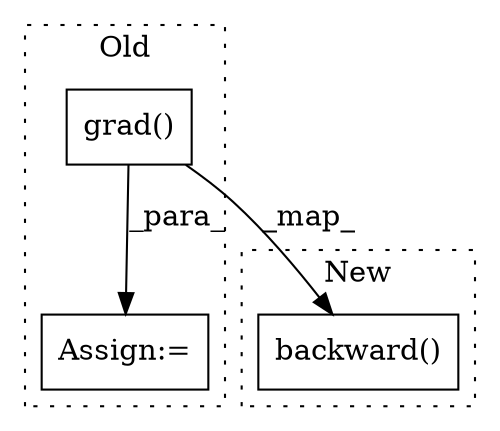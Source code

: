 digraph G {
subgraph cluster0 {
1 [label="grad()" a="75" s="1461,1497" l="20,20" shape="box"];
3 [label="Assign:=" a="68" s="1458" l="3" shape="box"];
label = "Old";
style="dotted";
}
subgraph cluster1 {
2 [label="backward()" a="75" s="1305" l="39" shape="box"];
label = "New";
style="dotted";
}
1 -> 3 [label="_para_"];
1 -> 2 [label="_map_"];
}